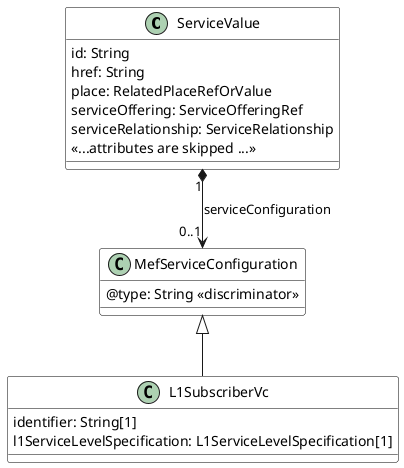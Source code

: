 @startuml
skinparam {
    ClassBackgroundColor White
    ClassBorderColor Black
}

class ServiceValue {
    id: String
    href: String
    place: RelatedPlaceRefOrValue
    serviceOffering: ServiceOfferingRef
    serviceRelationship: ServiceRelationship
    << ...attributes are skipped ...>>
}

class MefServiceConfiguration {
    @type: String <<discriminator>>
}

class L1SubscriberVc {
    identifier: String[1]
    l1ServiceLevelSpecification: L1ServiceLevelSpecification[1]
}

MefServiceConfiguration <|-- L1SubscriberVc
ServiceValue "1" *--> "0..1" MefServiceConfiguration: serviceConfiguration

@enduml